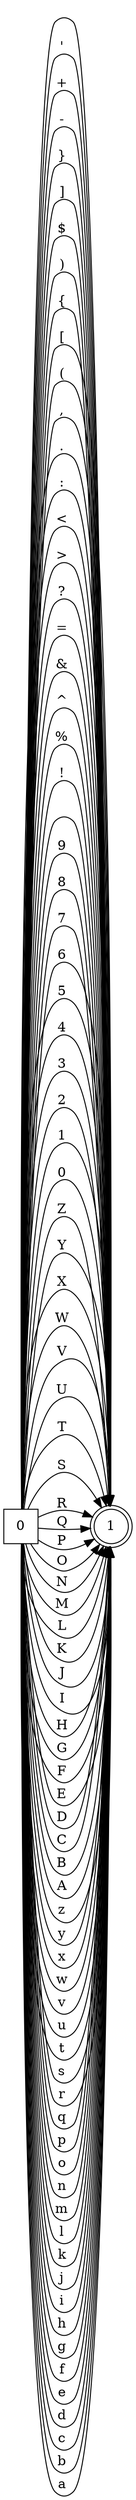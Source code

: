 digraph stringChar {
rankdir=LR;
0 [ shape=square]
1 [ shape=doublecircle]
0->1[label="\ "]
0->1[label="' "]
0->1[label="+ "]
0->1[label="- "]
0->1[label="} "]
0->1[label="] "]
0->1[label="$ "]
0->1[label=") "]
0->1[label="{ "]
0->1[label="[ "]
0->1[label="( "]
0->1[label=", "]
0->1[label=". "]
0->1[label=": "]
0->1[label="< "]
0->1[label="> "]
0->1[label="? "]
0->1[label="= "]
0->1[label="& "]
0->1[label="^ "]
0->1[label="% "]
0->1[label="! "]
0->1[label="  "]
0->1[label="9 "]
0->1[label="8 "]
0->1[label="7 "]
0->1[label="6 "]
0->1[label="5 "]
0->1[label="4 "]
0->1[label="3 "]
0->1[label="2 "]
0->1[label="1 "]
0->1[label="0 "]
0->1[label="Z "]
0->1[label="Y "]
0->1[label="X "]
0->1[label="W "]
0->1[label="V "]
0->1[label="U "]
0->1[label="T "]
0->1[label="S "]
0->1[label="R "]
0->1[label="Q "]
0->1[label="P "]
0->1[label="O "]
0->1[label="N "]
0->1[label="M "]
0->1[label="L "]
0->1[label="K "]
0->1[label="J "]
0->1[label="I "]
0->1[label="H "]
0->1[label="G "]
0->1[label="F "]
0->1[label="E "]
0->1[label="D "]
0->1[label="C "]
0->1[label="B "]
0->1[label="A "]
0->1[label="z "]
0->1[label="y "]
0->1[label="x "]
0->1[label="w "]
0->1[label="v "]
0->1[label="u "]
0->1[label="t "]
0->1[label="s "]
0->1[label="r "]
0->1[label="q "]
0->1[label="p "]
0->1[label="o "]
0->1[label="n "]
0->1[label="m "]
0->1[label="l "]
0->1[label="k "]
0->1[label="j "]
0->1[label="i "]
0->1[label="h "]
0->1[label="g "]
0->1[label="f "]
0->1[label="e "]
0->1[label="d "]
0->1[label="c "]
0->1[label="b "]
0->1[label="a "]
}
